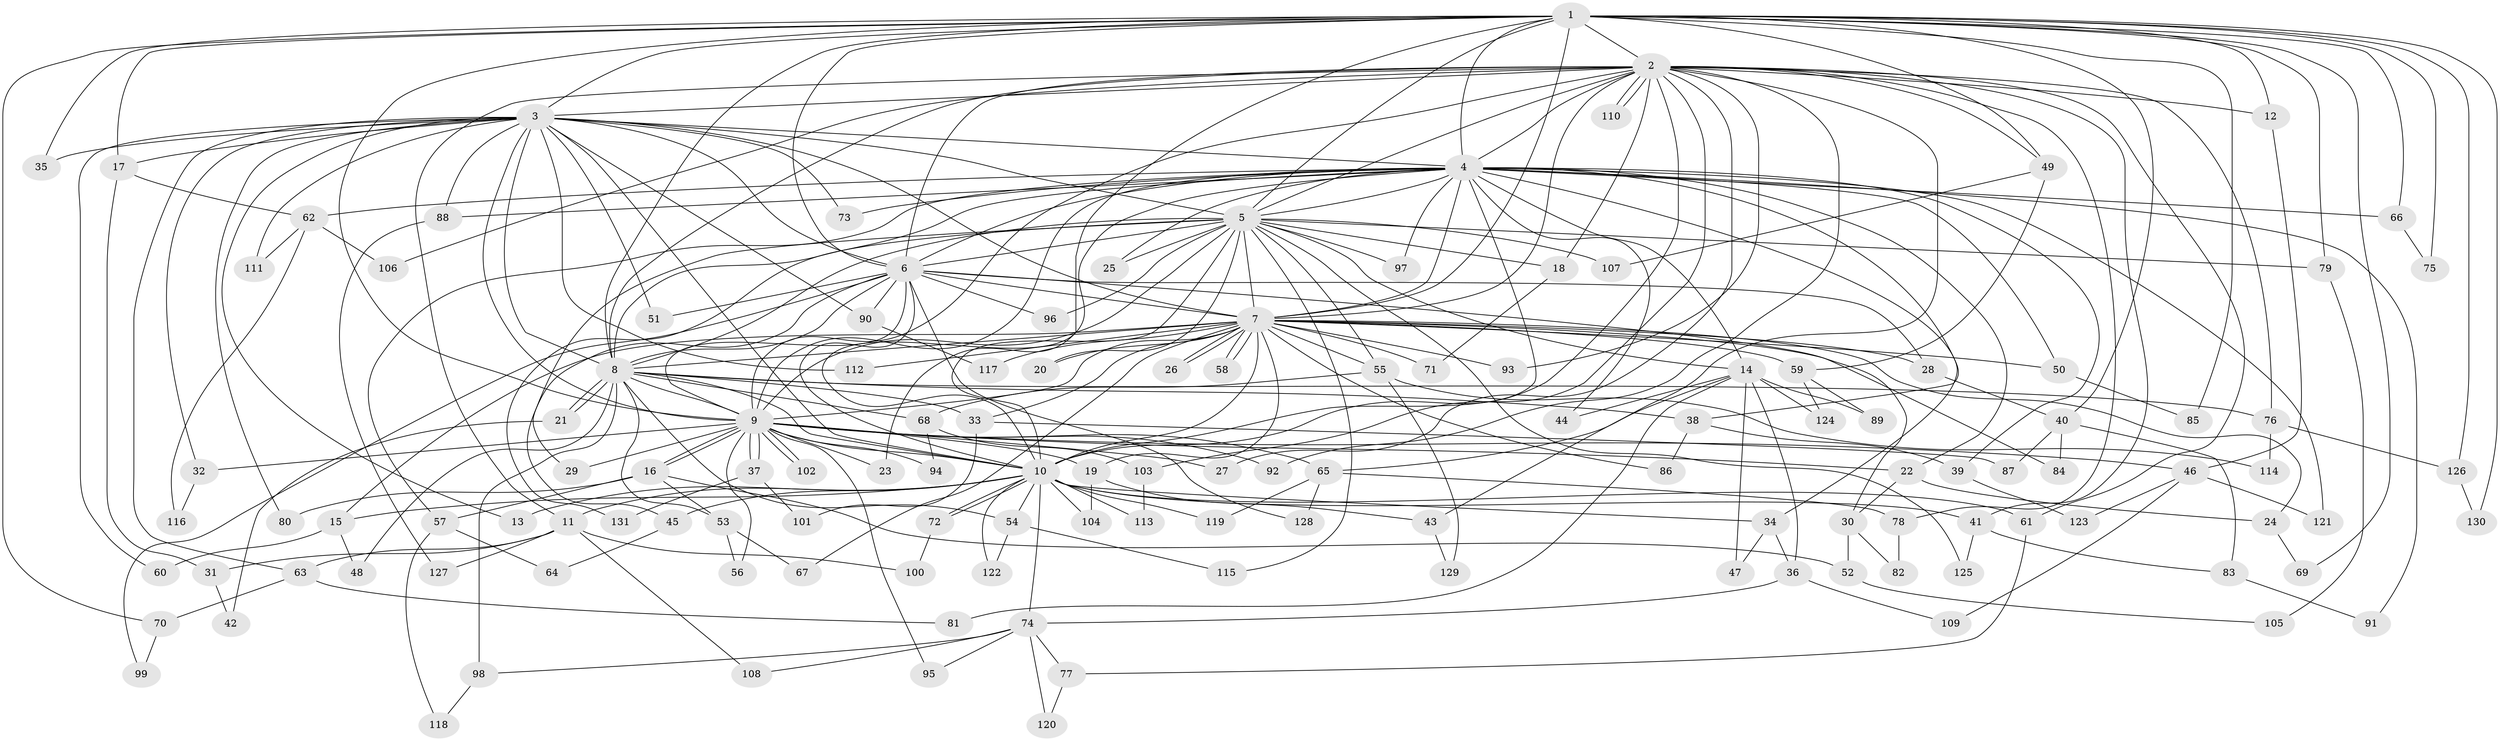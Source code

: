 // Generated by graph-tools (version 1.1) at 2025/11/02/27/25 16:11:03]
// undirected, 131 vertices, 287 edges
graph export_dot {
graph [start="1"]
  node [color=gray90,style=filled];
  1;
  2;
  3;
  4;
  5;
  6;
  7;
  8;
  9;
  10;
  11;
  12;
  13;
  14;
  15;
  16;
  17;
  18;
  19;
  20;
  21;
  22;
  23;
  24;
  25;
  26;
  27;
  28;
  29;
  30;
  31;
  32;
  33;
  34;
  35;
  36;
  37;
  38;
  39;
  40;
  41;
  42;
  43;
  44;
  45;
  46;
  47;
  48;
  49;
  50;
  51;
  52;
  53;
  54;
  55;
  56;
  57;
  58;
  59;
  60;
  61;
  62;
  63;
  64;
  65;
  66;
  67;
  68;
  69;
  70;
  71;
  72;
  73;
  74;
  75;
  76;
  77;
  78;
  79;
  80;
  81;
  82;
  83;
  84;
  85;
  86;
  87;
  88;
  89;
  90;
  91;
  92;
  93;
  94;
  95;
  96;
  97;
  98;
  99;
  100;
  101;
  102;
  103;
  104;
  105;
  106;
  107;
  108;
  109;
  110;
  111;
  112;
  113;
  114;
  115;
  116;
  117;
  118;
  119;
  120;
  121;
  122;
  123;
  124;
  125;
  126;
  127;
  128;
  129;
  130;
  131;
  1 -- 2;
  1 -- 3;
  1 -- 4;
  1 -- 5;
  1 -- 6;
  1 -- 7;
  1 -- 8;
  1 -- 9;
  1 -- 10;
  1 -- 12;
  1 -- 17;
  1 -- 35;
  1 -- 40;
  1 -- 49;
  1 -- 66;
  1 -- 69;
  1 -- 70;
  1 -- 75;
  1 -- 79;
  1 -- 85;
  1 -- 126;
  1 -- 130;
  2 -- 3;
  2 -- 4;
  2 -- 5;
  2 -- 6;
  2 -- 7;
  2 -- 8;
  2 -- 9;
  2 -- 10;
  2 -- 11;
  2 -- 12;
  2 -- 18;
  2 -- 27;
  2 -- 41;
  2 -- 43;
  2 -- 49;
  2 -- 61;
  2 -- 76;
  2 -- 78;
  2 -- 92;
  2 -- 93;
  2 -- 103;
  2 -- 106;
  2 -- 110;
  2 -- 110;
  3 -- 4;
  3 -- 5;
  3 -- 6;
  3 -- 7;
  3 -- 8;
  3 -- 9;
  3 -- 10;
  3 -- 13;
  3 -- 17;
  3 -- 32;
  3 -- 35;
  3 -- 51;
  3 -- 60;
  3 -- 63;
  3 -- 73;
  3 -- 80;
  3 -- 88;
  3 -- 90;
  3 -- 111;
  3 -- 112;
  4 -- 5;
  4 -- 6;
  4 -- 7;
  4 -- 8;
  4 -- 9;
  4 -- 10;
  4 -- 14;
  4 -- 22;
  4 -- 23;
  4 -- 25;
  4 -- 34;
  4 -- 38;
  4 -- 39;
  4 -- 44;
  4 -- 50;
  4 -- 57;
  4 -- 62;
  4 -- 66;
  4 -- 73;
  4 -- 88;
  4 -- 91;
  4 -- 97;
  4 -- 121;
  5 -- 6;
  5 -- 7;
  5 -- 8;
  5 -- 9;
  5 -- 10;
  5 -- 14;
  5 -- 18;
  5 -- 20;
  5 -- 25;
  5 -- 29;
  5 -- 55;
  5 -- 79;
  5 -- 96;
  5 -- 97;
  5 -- 107;
  5 -- 115;
  5 -- 125;
  5 -- 131;
  6 -- 7;
  6 -- 8;
  6 -- 9;
  6 -- 10;
  6 -- 28;
  6 -- 30;
  6 -- 45;
  6 -- 51;
  6 -- 90;
  6 -- 96;
  6 -- 99;
  6 -- 128;
  7 -- 8;
  7 -- 9;
  7 -- 10;
  7 -- 15;
  7 -- 19;
  7 -- 20;
  7 -- 24;
  7 -- 26;
  7 -- 26;
  7 -- 28;
  7 -- 33;
  7 -- 50;
  7 -- 55;
  7 -- 58;
  7 -- 58;
  7 -- 59;
  7 -- 67;
  7 -- 71;
  7 -- 84;
  7 -- 86;
  7 -- 93;
  7 -- 112;
  7 -- 117;
  8 -- 9;
  8 -- 10;
  8 -- 21;
  8 -- 21;
  8 -- 33;
  8 -- 38;
  8 -- 48;
  8 -- 53;
  8 -- 54;
  8 -- 68;
  8 -- 76;
  8 -- 98;
  9 -- 10;
  9 -- 16;
  9 -- 16;
  9 -- 19;
  9 -- 22;
  9 -- 23;
  9 -- 27;
  9 -- 29;
  9 -- 32;
  9 -- 37;
  9 -- 37;
  9 -- 46;
  9 -- 56;
  9 -- 65;
  9 -- 92;
  9 -- 94;
  9 -- 95;
  9 -- 102;
  9 -- 102;
  10 -- 11;
  10 -- 13;
  10 -- 15;
  10 -- 34;
  10 -- 41;
  10 -- 45;
  10 -- 54;
  10 -- 61;
  10 -- 72;
  10 -- 72;
  10 -- 74;
  10 -- 104;
  10 -- 113;
  10 -- 119;
  10 -- 122;
  11 -- 31;
  11 -- 63;
  11 -- 100;
  11 -- 108;
  11 -- 127;
  12 -- 46;
  14 -- 36;
  14 -- 44;
  14 -- 47;
  14 -- 65;
  14 -- 81;
  14 -- 89;
  14 -- 124;
  15 -- 48;
  15 -- 60;
  16 -- 52;
  16 -- 53;
  16 -- 57;
  16 -- 80;
  17 -- 31;
  17 -- 62;
  18 -- 71;
  19 -- 43;
  19 -- 104;
  21 -- 42;
  22 -- 24;
  22 -- 30;
  24 -- 69;
  28 -- 40;
  30 -- 52;
  30 -- 82;
  31 -- 42;
  32 -- 116;
  33 -- 87;
  33 -- 101;
  34 -- 36;
  34 -- 47;
  36 -- 74;
  36 -- 109;
  37 -- 101;
  37 -- 131;
  38 -- 39;
  38 -- 86;
  39 -- 123;
  40 -- 83;
  40 -- 84;
  40 -- 87;
  41 -- 83;
  41 -- 125;
  43 -- 129;
  45 -- 64;
  46 -- 109;
  46 -- 121;
  46 -- 123;
  49 -- 59;
  49 -- 107;
  50 -- 85;
  52 -- 105;
  53 -- 56;
  53 -- 67;
  54 -- 115;
  54 -- 122;
  55 -- 68;
  55 -- 114;
  55 -- 129;
  57 -- 64;
  57 -- 118;
  59 -- 89;
  59 -- 124;
  61 -- 77;
  62 -- 106;
  62 -- 111;
  62 -- 116;
  63 -- 70;
  63 -- 81;
  65 -- 78;
  65 -- 119;
  65 -- 128;
  66 -- 75;
  68 -- 94;
  68 -- 103;
  70 -- 99;
  72 -- 100;
  74 -- 77;
  74 -- 95;
  74 -- 98;
  74 -- 108;
  74 -- 120;
  76 -- 114;
  76 -- 126;
  77 -- 120;
  78 -- 82;
  79 -- 105;
  83 -- 91;
  88 -- 127;
  90 -- 117;
  98 -- 118;
  103 -- 113;
  126 -- 130;
}
